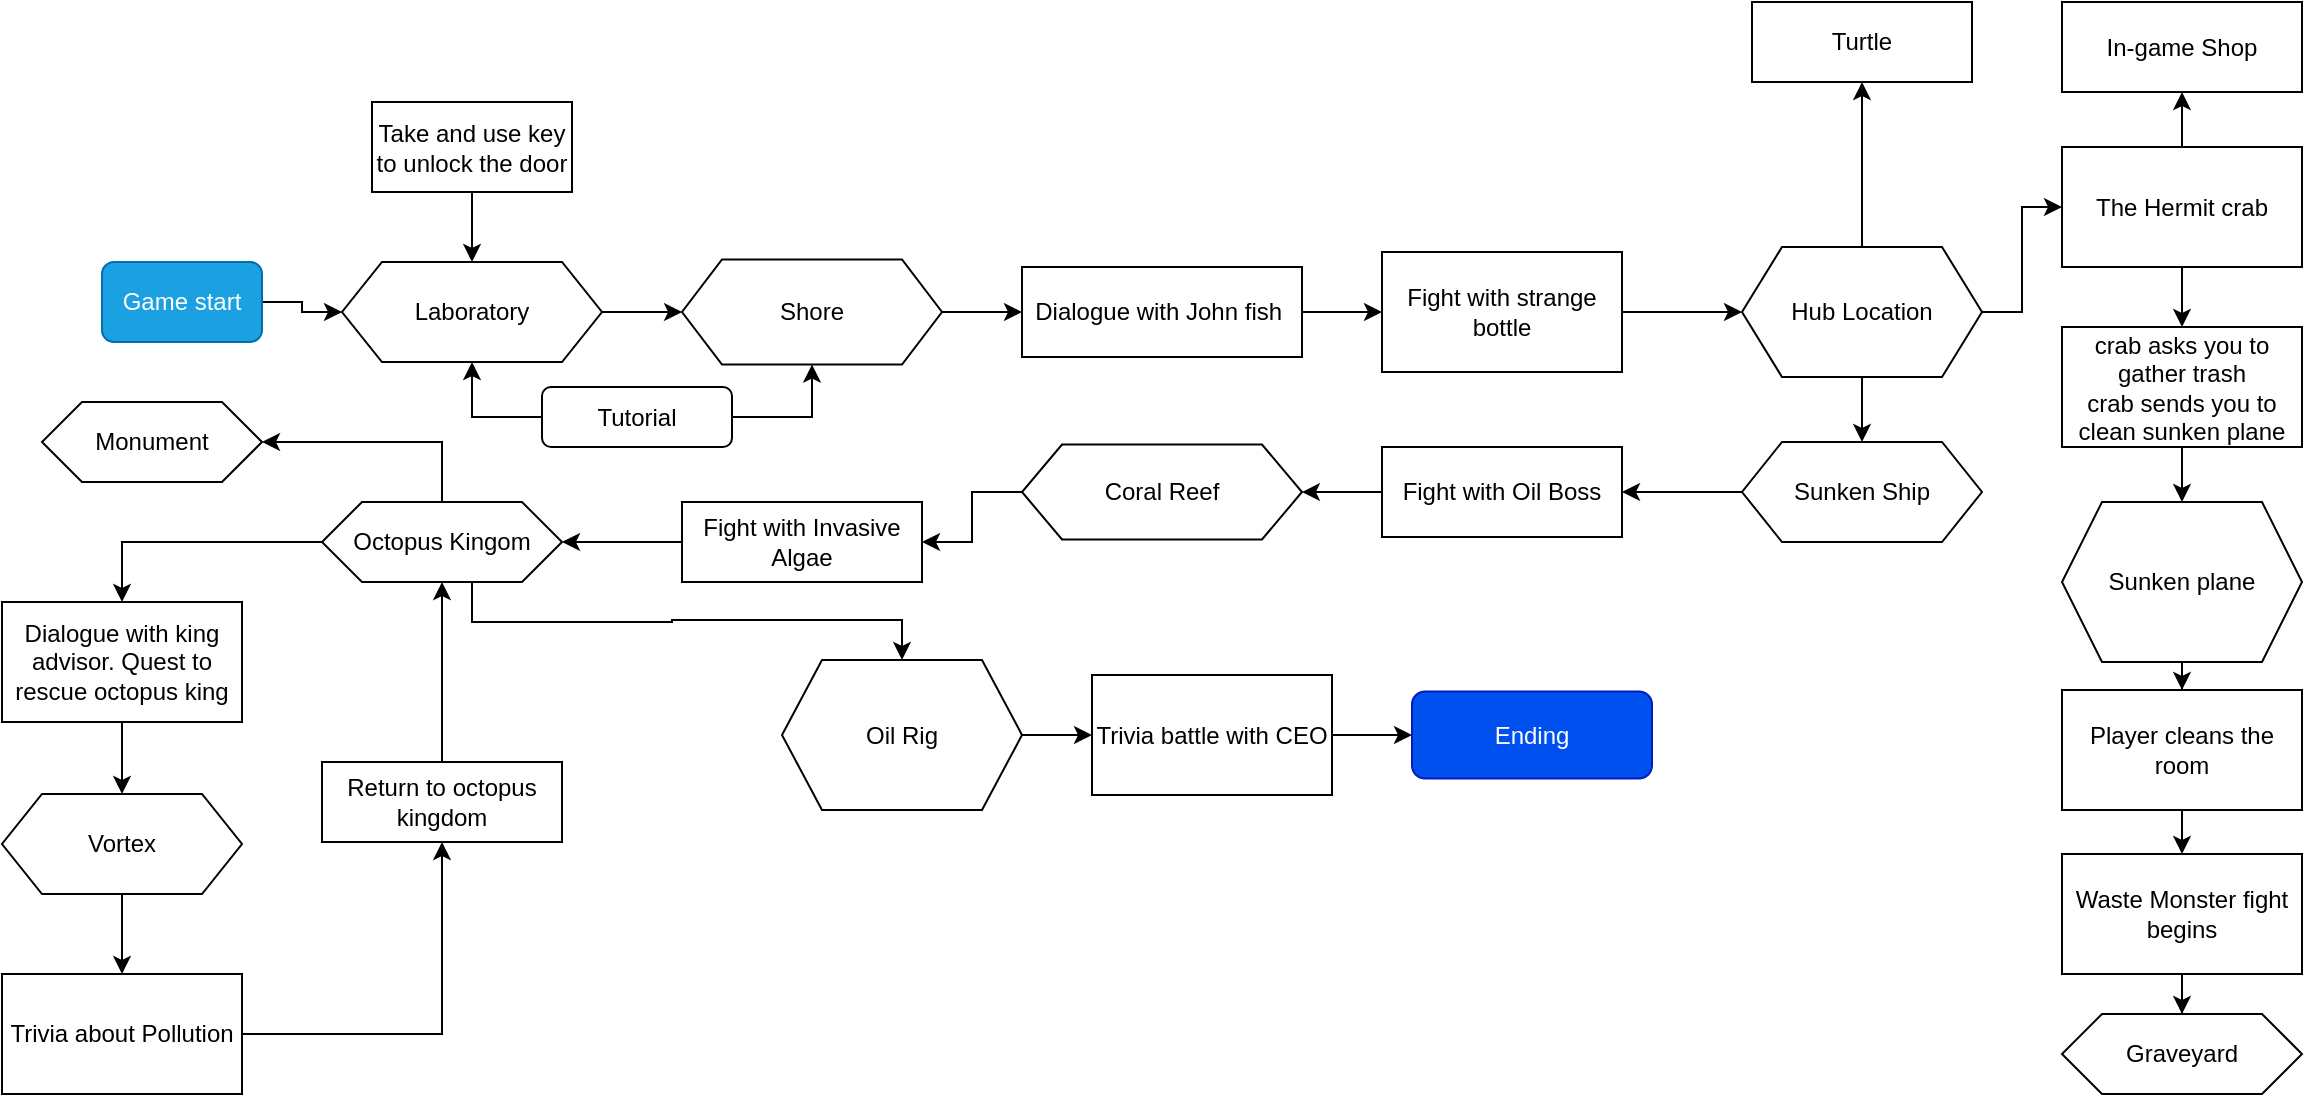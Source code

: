 <mxfile version="25.0.3">
  <diagram id="C5RBs43oDa-KdzZeNtuy" name="Page-1">
    <mxGraphModel dx="2430" dy="674" grid="1" gridSize="10" guides="1" tooltips="1" connect="1" arrows="1" fold="1" page="1" pageScale="1" pageWidth="1169" pageHeight="827" math="0" shadow="0">
      <root>
        <mxCell id="WIyWlLk6GJQsqaUBKTNV-0" />
        <mxCell id="WIyWlLk6GJQsqaUBKTNV-1" parent="WIyWlLk6GJQsqaUBKTNV-0" />
        <mxCell id="k1QMkolN6IlTNRxzYxFX-5" value="" style="edgeStyle=orthogonalEdgeStyle;rounded=0;orthogonalLoop=1;jettySize=auto;html=1;" edge="1" parent="WIyWlLk6GJQsqaUBKTNV-1" source="k1QMkolN6IlTNRxzYxFX-0" target="k1QMkolN6IlTNRxzYxFX-1">
          <mxGeometry relative="1" as="geometry" />
        </mxCell>
        <mxCell id="k1QMkolN6IlTNRxzYxFX-0" value="Game start" style="rounded=1;whiteSpace=wrap;html=1;fillColor=#1ba1e2;strokeColor=#006EAF;fontColor=#ffffff;" vertex="1" parent="WIyWlLk6GJQsqaUBKTNV-1">
          <mxGeometry y="200" width="80" height="40" as="geometry" />
        </mxCell>
        <mxCell id="k1QMkolN6IlTNRxzYxFX-11" value="" style="edgeStyle=orthogonalEdgeStyle;rounded=0;orthogonalLoop=1;jettySize=auto;html=1;" edge="1" parent="WIyWlLk6GJQsqaUBKTNV-1" source="k1QMkolN6IlTNRxzYxFX-1" target="k1QMkolN6IlTNRxzYxFX-10">
          <mxGeometry relative="1" as="geometry" />
        </mxCell>
        <mxCell id="k1QMkolN6IlTNRxzYxFX-1" value="Laboratory" style="shape=hexagon;perimeter=hexagonPerimeter2;whiteSpace=wrap;html=1;fixedSize=1;" vertex="1" parent="WIyWlLk6GJQsqaUBKTNV-1">
          <mxGeometry x="120" y="200" width="130" height="50" as="geometry" />
        </mxCell>
        <mxCell id="k1QMkolN6IlTNRxzYxFX-12" style="edgeStyle=orthogonalEdgeStyle;rounded=0;orthogonalLoop=1;jettySize=auto;html=1;exitX=1;exitY=0.5;exitDx=0;exitDy=0;entryX=0.5;entryY=1;entryDx=0;entryDy=0;" edge="1" parent="WIyWlLk6GJQsqaUBKTNV-1" source="k1QMkolN6IlTNRxzYxFX-6" target="k1QMkolN6IlTNRxzYxFX-10">
          <mxGeometry relative="1" as="geometry" />
        </mxCell>
        <mxCell id="k1QMkolN6IlTNRxzYxFX-13" style="edgeStyle=orthogonalEdgeStyle;rounded=0;orthogonalLoop=1;jettySize=auto;html=1;exitX=0;exitY=0.5;exitDx=0;exitDy=0;entryX=0.5;entryY=1;entryDx=0;entryDy=0;" edge="1" parent="WIyWlLk6GJQsqaUBKTNV-1" source="k1QMkolN6IlTNRxzYxFX-6" target="k1QMkolN6IlTNRxzYxFX-1">
          <mxGeometry relative="1" as="geometry" />
        </mxCell>
        <mxCell id="k1QMkolN6IlTNRxzYxFX-6" value="Tutorial" style="rounded=1;whiteSpace=wrap;html=1;" vertex="1" parent="WIyWlLk6GJQsqaUBKTNV-1">
          <mxGeometry x="220" y="262.5" width="95" height="30" as="geometry" />
        </mxCell>
        <mxCell id="k1QMkolN6IlTNRxzYxFX-9" value="" style="edgeStyle=orthogonalEdgeStyle;rounded=0;orthogonalLoop=1;jettySize=auto;html=1;" edge="1" parent="WIyWlLk6GJQsqaUBKTNV-1" source="k1QMkolN6IlTNRxzYxFX-8" target="k1QMkolN6IlTNRxzYxFX-1">
          <mxGeometry relative="1" as="geometry" />
        </mxCell>
        <mxCell id="k1QMkolN6IlTNRxzYxFX-8" value="Take and use key to unlock the door" style="rounded=0;whiteSpace=wrap;html=1;" vertex="1" parent="WIyWlLk6GJQsqaUBKTNV-1">
          <mxGeometry x="135" y="120" width="100" height="45" as="geometry" />
        </mxCell>
        <mxCell id="k1QMkolN6IlTNRxzYxFX-17" value="" style="edgeStyle=orthogonalEdgeStyle;rounded=0;orthogonalLoop=1;jettySize=auto;html=1;" edge="1" parent="WIyWlLk6GJQsqaUBKTNV-1" source="k1QMkolN6IlTNRxzYxFX-10" target="k1QMkolN6IlTNRxzYxFX-14">
          <mxGeometry relative="1" as="geometry" />
        </mxCell>
        <mxCell id="k1QMkolN6IlTNRxzYxFX-10" value="Shore" style="shape=hexagon;perimeter=hexagonPerimeter2;whiteSpace=wrap;html=1;fixedSize=1;" vertex="1" parent="WIyWlLk6GJQsqaUBKTNV-1">
          <mxGeometry x="290" y="198.75" width="130" height="52.5" as="geometry" />
        </mxCell>
        <mxCell id="k1QMkolN6IlTNRxzYxFX-19" value="" style="edgeStyle=orthogonalEdgeStyle;rounded=0;orthogonalLoop=1;jettySize=auto;html=1;" edge="1" parent="WIyWlLk6GJQsqaUBKTNV-1" source="k1QMkolN6IlTNRxzYxFX-14" target="k1QMkolN6IlTNRxzYxFX-18">
          <mxGeometry relative="1" as="geometry" />
        </mxCell>
        <mxCell id="k1QMkolN6IlTNRxzYxFX-14" value="Dialogue with John fish&amp;nbsp;" style="rounded=0;whiteSpace=wrap;html=1;" vertex="1" parent="WIyWlLk6GJQsqaUBKTNV-1">
          <mxGeometry x="460" y="202.5" width="140" height="45" as="geometry" />
        </mxCell>
        <mxCell id="k1QMkolN6IlTNRxzYxFX-21" value="" style="edgeStyle=orthogonalEdgeStyle;rounded=0;orthogonalLoop=1;jettySize=auto;html=1;" edge="1" parent="WIyWlLk6GJQsqaUBKTNV-1" source="k1QMkolN6IlTNRxzYxFX-18" target="k1QMkolN6IlTNRxzYxFX-20">
          <mxGeometry relative="1" as="geometry" />
        </mxCell>
        <mxCell id="k1QMkolN6IlTNRxzYxFX-18" value="Fight with strange bottle" style="whiteSpace=wrap;html=1;rounded=0;" vertex="1" parent="WIyWlLk6GJQsqaUBKTNV-1">
          <mxGeometry x="640" y="195" width="120" height="60" as="geometry" />
        </mxCell>
        <mxCell id="k1QMkolN6IlTNRxzYxFX-23" value="" style="edgeStyle=orthogonalEdgeStyle;rounded=0;orthogonalLoop=1;jettySize=auto;html=1;" edge="1" parent="WIyWlLk6GJQsqaUBKTNV-1" source="k1QMkolN6IlTNRxzYxFX-20" target="k1QMkolN6IlTNRxzYxFX-22">
          <mxGeometry relative="1" as="geometry" />
        </mxCell>
        <mxCell id="k1QMkolN6IlTNRxzYxFX-27" value="" style="edgeStyle=orthogonalEdgeStyle;rounded=0;orthogonalLoop=1;jettySize=auto;html=1;" edge="1" parent="WIyWlLk6GJQsqaUBKTNV-1" source="k1QMkolN6IlTNRxzYxFX-20" target="k1QMkolN6IlTNRxzYxFX-26">
          <mxGeometry relative="1" as="geometry" />
        </mxCell>
        <mxCell id="k1QMkolN6IlTNRxzYxFX-42" value="" style="edgeStyle=orthogonalEdgeStyle;rounded=0;orthogonalLoop=1;jettySize=auto;html=1;" edge="1" parent="WIyWlLk6GJQsqaUBKTNV-1" source="k1QMkolN6IlTNRxzYxFX-20" target="k1QMkolN6IlTNRxzYxFX-41">
          <mxGeometry relative="1" as="geometry" />
        </mxCell>
        <mxCell id="k1QMkolN6IlTNRxzYxFX-20" value="Hub Location" style="shape=hexagon;perimeter=hexagonPerimeter2;whiteSpace=wrap;html=1;fixedSize=1;rounded=0;" vertex="1" parent="WIyWlLk6GJQsqaUBKTNV-1">
          <mxGeometry x="820" y="192.5" width="120" height="65" as="geometry" />
        </mxCell>
        <mxCell id="k1QMkolN6IlTNRxzYxFX-25" value="" style="edgeStyle=orthogonalEdgeStyle;rounded=0;orthogonalLoop=1;jettySize=auto;html=1;" edge="1" parent="WIyWlLk6GJQsqaUBKTNV-1" source="k1QMkolN6IlTNRxzYxFX-22" target="k1QMkolN6IlTNRxzYxFX-24">
          <mxGeometry relative="1" as="geometry" />
        </mxCell>
        <mxCell id="k1QMkolN6IlTNRxzYxFX-31" value="" style="edgeStyle=orthogonalEdgeStyle;rounded=0;orthogonalLoop=1;jettySize=auto;html=1;" edge="1" parent="WIyWlLk6GJQsqaUBKTNV-1" source="k1QMkolN6IlTNRxzYxFX-22" target="k1QMkolN6IlTNRxzYxFX-30">
          <mxGeometry relative="1" as="geometry" />
        </mxCell>
        <mxCell id="k1QMkolN6IlTNRxzYxFX-22" value="The Hermit crab" style="whiteSpace=wrap;html=1;rounded=0;" vertex="1" parent="WIyWlLk6GJQsqaUBKTNV-1">
          <mxGeometry x="980" y="142.5" width="120" height="60" as="geometry" />
        </mxCell>
        <mxCell id="k1QMkolN6IlTNRxzYxFX-24" value="In-game Shop" style="whiteSpace=wrap;html=1;rounded=0;" vertex="1" parent="WIyWlLk6GJQsqaUBKTNV-1">
          <mxGeometry x="980" y="70" width="120" height="45" as="geometry" />
        </mxCell>
        <mxCell id="k1QMkolN6IlTNRxzYxFX-26" value="Turtle" style="whiteSpace=wrap;html=1;rounded=0;" vertex="1" parent="WIyWlLk6GJQsqaUBKTNV-1">
          <mxGeometry x="825" y="70" width="110" height="40" as="geometry" />
        </mxCell>
        <mxCell id="k1QMkolN6IlTNRxzYxFX-34" value="" style="edgeStyle=orthogonalEdgeStyle;rounded=0;orthogonalLoop=1;jettySize=auto;html=1;" edge="1" parent="WIyWlLk6GJQsqaUBKTNV-1" source="k1QMkolN6IlTNRxzYxFX-28" target="k1QMkolN6IlTNRxzYxFX-33">
          <mxGeometry relative="1" as="geometry" />
        </mxCell>
        <mxCell id="k1QMkolN6IlTNRxzYxFX-28" value="Sunken plane" style="shape=hexagon;perimeter=hexagonPerimeter2;whiteSpace=wrap;html=1;fixedSize=1;rounded=0;" vertex="1" parent="WIyWlLk6GJQsqaUBKTNV-1">
          <mxGeometry x="980" y="320" width="120" height="80" as="geometry" />
        </mxCell>
        <mxCell id="k1QMkolN6IlTNRxzYxFX-32" value="" style="edgeStyle=orthogonalEdgeStyle;rounded=0;orthogonalLoop=1;jettySize=auto;html=1;" edge="1" parent="WIyWlLk6GJQsqaUBKTNV-1" source="k1QMkolN6IlTNRxzYxFX-30" target="k1QMkolN6IlTNRxzYxFX-28">
          <mxGeometry relative="1" as="geometry" />
        </mxCell>
        <mxCell id="k1QMkolN6IlTNRxzYxFX-30" value="crab asks you to gather trash&lt;div&gt;crab sends you to clean sunken plane&lt;/div&gt;" style="whiteSpace=wrap;html=1;rounded=0;" vertex="1" parent="WIyWlLk6GJQsqaUBKTNV-1">
          <mxGeometry x="980" y="232.5" width="120" height="60" as="geometry" />
        </mxCell>
        <mxCell id="k1QMkolN6IlTNRxzYxFX-36" value="" style="edgeStyle=orthogonalEdgeStyle;rounded=0;orthogonalLoop=1;jettySize=auto;html=1;" edge="1" parent="WIyWlLk6GJQsqaUBKTNV-1" source="k1QMkolN6IlTNRxzYxFX-33" target="k1QMkolN6IlTNRxzYxFX-35">
          <mxGeometry relative="1" as="geometry" />
        </mxCell>
        <mxCell id="k1QMkolN6IlTNRxzYxFX-33" value="Player cleans the room" style="whiteSpace=wrap;html=1;rounded=0;" vertex="1" parent="WIyWlLk6GJQsqaUBKTNV-1">
          <mxGeometry x="980" y="414" width="120" height="60" as="geometry" />
        </mxCell>
        <mxCell id="k1QMkolN6IlTNRxzYxFX-40" value="" style="edgeStyle=orthogonalEdgeStyle;rounded=0;orthogonalLoop=1;jettySize=auto;html=1;" edge="1" parent="WIyWlLk6GJQsqaUBKTNV-1" source="k1QMkolN6IlTNRxzYxFX-35" target="k1QMkolN6IlTNRxzYxFX-39">
          <mxGeometry relative="1" as="geometry" />
        </mxCell>
        <mxCell id="k1QMkolN6IlTNRxzYxFX-35" value="Waste Monster fight begins" style="whiteSpace=wrap;html=1;rounded=0;" vertex="1" parent="WIyWlLk6GJQsqaUBKTNV-1">
          <mxGeometry x="980" y="496" width="120" height="60" as="geometry" />
        </mxCell>
        <mxCell id="k1QMkolN6IlTNRxzYxFX-39" value="Graveyard" style="shape=hexagon;perimeter=hexagonPerimeter2;whiteSpace=wrap;html=1;fixedSize=1;rounded=0;" vertex="1" parent="WIyWlLk6GJQsqaUBKTNV-1">
          <mxGeometry x="980" y="576" width="120" height="40" as="geometry" />
        </mxCell>
        <mxCell id="k1QMkolN6IlTNRxzYxFX-44" value="" style="edgeStyle=orthogonalEdgeStyle;rounded=0;orthogonalLoop=1;jettySize=auto;html=1;" edge="1" parent="WIyWlLk6GJQsqaUBKTNV-1" source="k1QMkolN6IlTNRxzYxFX-41" target="k1QMkolN6IlTNRxzYxFX-43">
          <mxGeometry relative="1" as="geometry" />
        </mxCell>
        <mxCell id="k1QMkolN6IlTNRxzYxFX-41" value="Sunken Ship" style="shape=hexagon;perimeter=hexagonPerimeter2;whiteSpace=wrap;html=1;fixedSize=1;rounded=0;" vertex="1" parent="WIyWlLk6GJQsqaUBKTNV-1">
          <mxGeometry x="820" y="290" width="120" height="50" as="geometry" />
        </mxCell>
        <mxCell id="k1QMkolN6IlTNRxzYxFX-46" value="" style="edgeStyle=orthogonalEdgeStyle;rounded=0;orthogonalLoop=1;jettySize=auto;html=1;" edge="1" parent="WIyWlLk6GJQsqaUBKTNV-1" source="k1QMkolN6IlTNRxzYxFX-43" target="k1QMkolN6IlTNRxzYxFX-45">
          <mxGeometry relative="1" as="geometry" />
        </mxCell>
        <mxCell id="k1QMkolN6IlTNRxzYxFX-43" value="Fight with Oil Boss" style="whiteSpace=wrap;html=1;rounded=0;" vertex="1" parent="WIyWlLk6GJQsqaUBKTNV-1">
          <mxGeometry x="640" y="292.5" width="120" height="45" as="geometry" />
        </mxCell>
        <mxCell id="k1QMkolN6IlTNRxzYxFX-48" style="edgeStyle=orthogonalEdgeStyle;rounded=0;orthogonalLoop=1;jettySize=auto;html=1;exitX=0;exitY=0.5;exitDx=0;exitDy=0;entryX=1;entryY=0.5;entryDx=0;entryDy=0;" edge="1" parent="WIyWlLk6GJQsqaUBKTNV-1" source="k1QMkolN6IlTNRxzYxFX-45" target="k1QMkolN6IlTNRxzYxFX-47">
          <mxGeometry relative="1" as="geometry" />
        </mxCell>
        <mxCell id="k1QMkolN6IlTNRxzYxFX-45" value="Coral Reef" style="shape=hexagon;perimeter=hexagonPerimeter2;whiteSpace=wrap;html=1;fixedSize=1;rounded=0;" vertex="1" parent="WIyWlLk6GJQsqaUBKTNV-1">
          <mxGeometry x="460" y="291.25" width="140" height="47.5" as="geometry" />
        </mxCell>
        <mxCell id="k1QMkolN6IlTNRxzYxFX-50" value="" style="edgeStyle=orthogonalEdgeStyle;rounded=0;orthogonalLoop=1;jettySize=auto;html=1;" edge="1" parent="WIyWlLk6GJQsqaUBKTNV-1" source="k1QMkolN6IlTNRxzYxFX-47" target="k1QMkolN6IlTNRxzYxFX-49">
          <mxGeometry relative="1" as="geometry" />
        </mxCell>
        <mxCell id="k1QMkolN6IlTNRxzYxFX-47" value="Fight with Invasive Algae" style="rounded=0;whiteSpace=wrap;html=1;" vertex="1" parent="WIyWlLk6GJQsqaUBKTNV-1">
          <mxGeometry x="290" y="320" width="120" height="40" as="geometry" />
        </mxCell>
        <mxCell id="k1QMkolN6IlTNRxzYxFX-63" style="edgeStyle=orthogonalEdgeStyle;rounded=0;orthogonalLoop=1;jettySize=auto;html=1;exitX=0.5;exitY=0;exitDx=0;exitDy=0;entryX=1;entryY=0.5;entryDx=0;entryDy=0;" edge="1" parent="WIyWlLk6GJQsqaUBKTNV-1" source="k1QMkolN6IlTNRxzYxFX-49" target="k1QMkolN6IlTNRxzYxFX-51">
          <mxGeometry relative="1" as="geometry" />
        </mxCell>
        <mxCell id="k1QMkolN6IlTNRxzYxFX-64" style="edgeStyle=orthogonalEdgeStyle;rounded=0;orthogonalLoop=1;jettySize=auto;html=1;exitX=0;exitY=0.5;exitDx=0;exitDy=0;" edge="1" parent="WIyWlLk6GJQsqaUBKTNV-1" source="k1QMkolN6IlTNRxzYxFX-49" target="k1QMkolN6IlTNRxzYxFX-55">
          <mxGeometry relative="1" as="geometry" />
        </mxCell>
        <mxCell id="k1QMkolN6IlTNRxzYxFX-66" style="edgeStyle=orthogonalEdgeStyle;rounded=0;orthogonalLoop=1;jettySize=auto;html=1;exitX=0.625;exitY=1;exitDx=0;exitDy=0;entryX=0.5;entryY=0;entryDx=0;entryDy=0;" edge="1" parent="WIyWlLk6GJQsqaUBKTNV-1" source="k1QMkolN6IlTNRxzYxFX-49" target="k1QMkolN6IlTNRxzYxFX-67">
          <mxGeometry relative="1" as="geometry">
            <mxPoint x="300" y="460" as="targetPoint" />
          </mxGeometry>
        </mxCell>
        <mxCell id="k1QMkolN6IlTNRxzYxFX-49" value="Octopus Kingom" style="shape=hexagon;perimeter=hexagonPerimeter2;whiteSpace=wrap;html=1;fixedSize=1;rounded=0;" vertex="1" parent="WIyWlLk6GJQsqaUBKTNV-1">
          <mxGeometry x="110" y="320" width="120" height="40" as="geometry" />
        </mxCell>
        <mxCell id="k1QMkolN6IlTNRxzYxFX-51" value="Monument" style="shape=hexagon;perimeter=hexagonPerimeter2;whiteSpace=wrap;html=1;fixedSize=1;rounded=0;" vertex="1" parent="WIyWlLk6GJQsqaUBKTNV-1">
          <mxGeometry x="-30" y="270" width="110" height="40" as="geometry" />
        </mxCell>
        <mxCell id="k1QMkolN6IlTNRxzYxFX-58" value="" style="edgeStyle=orthogonalEdgeStyle;rounded=0;orthogonalLoop=1;jettySize=auto;html=1;" edge="1" parent="WIyWlLk6GJQsqaUBKTNV-1" source="k1QMkolN6IlTNRxzYxFX-55" target="k1QMkolN6IlTNRxzYxFX-57">
          <mxGeometry relative="1" as="geometry" />
        </mxCell>
        <mxCell id="k1QMkolN6IlTNRxzYxFX-55" value="Dialogue with king advisor. Quest to rescue octopus king" style="whiteSpace=wrap;html=1;rounded=0;" vertex="1" parent="WIyWlLk6GJQsqaUBKTNV-1">
          <mxGeometry x="-50" y="370" width="120" height="60" as="geometry" />
        </mxCell>
        <mxCell id="k1QMkolN6IlTNRxzYxFX-60" value="" style="edgeStyle=orthogonalEdgeStyle;rounded=0;orthogonalLoop=1;jettySize=auto;html=1;" edge="1" parent="WIyWlLk6GJQsqaUBKTNV-1" source="k1QMkolN6IlTNRxzYxFX-57" target="k1QMkolN6IlTNRxzYxFX-59">
          <mxGeometry relative="1" as="geometry" />
        </mxCell>
        <mxCell id="k1QMkolN6IlTNRxzYxFX-57" value="Vortex" style="shape=hexagon;perimeter=hexagonPerimeter2;whiteSpace=wrap;html=1;fixedSize=1;rounded=0;" vertex="1" parent="WIyWlLk6GJQsqaUBKTNV-1">
          <mxGeometry x="-50" y="466" width="120" height="50" as="geometry" />
        </mxCell>
        <mxCell id="k1QMkolN6IlTNRxzYxFX-62" value="" style="edgeStyle=orthogonalEdgeStyle;rounded=0;orthogonalLoop=1;jettySize=auto;html=1;" edge="1" parent="WIyWlLk6GJQsqaUBKTNV-1" source="k1QMkolN6IlTNRxzYxFX-59" target="k1QMkolN6IlTNRxzYxFX-61">
          <mxGeometry relative="1" as="geometry" />
        </mxCell>
        <mxCell id="k1QMkolN6IlTNRxzYxFX-59" value="Trivia about Pollution" style="whiteSpace=wrap;html=1;rounded=0;" vertex="1" parent="WIyWlLk6GJQsqaUBKTNV-1">
          <mxGeometry x="-50" y="556" width="120" height="60" as="geometry" />
        </mxCell>
        <mxCell id="k1QMkolN6IlTNRxzYxFX-65" style="edgeStyle=orthogonalEdgeStyle;rounded=0;orthogonalLoop=1;jettySize=auto;html=1;exitX=0.5;exitY=0;exitDx=0;exitDy=0;entryX=0.5;entryY=1;entryDx=0;entryDy=0;" edge="1" parent="WIyWlLk6GJQsqaUBKTNV-1" source="k1QMkolN6IlTNRxzYxFX-61" target="k1QMkolN6IlTNRxzYxFX-49">
          <mxGeometry relative="1" as="geometry" />
        </mxCell>
        <mxCell id="k1QMkolN6IlTNRxzYxFX-61" value="Return to octopus kingdom" style="whiteSpace=wrap;html=1;rounded=0;" vertex="1" parent="WIyWlLk6GJQsqaUBKTNV-1">
          <mxGeometry x="110" y="450" width="120" height="40" as="geometry" />
        </mxCell>
        <mxCell id="k1QMkolN6IlTNRxzYxFX-69" value="" style="edgeStyle=orthogonalEdgeStyle;rounded=0;orthogonalLoop=1;jettySize=auto;html=1;" edge="1" parent="WIyWlLk6GJQsqaUBKTNV-1" source="k1QMkolN6IlTNRxzYxFX-67" target="k1QMkolN6IlTNRxzYxFX-68">
          <mxGeometry relative="1" as="geometry" />
        </mxCell>
        <mxCell id="k1QMkolN6IlTNRxzYxFX-67" value="Oil Rig" style="shape=hexagon;perimeter=hexagonPerimeter2;whiteSpace=wrap;html=1;fixedSize=1;" vertex="1" parent="WIyWlLk6GJQsqaUBKTNV-1">
          <mxGeometry x="340" y="399" width="120" height="75" as="geometry" />
        </mxCell>
        <mxCell id="k1QMkolN6IlTNRxzYxFX-71" value="" style="edgeStyle=orthogonalEdgeStyle;rounded=0;orthogonalLoop=1;jettySize=auto;html=1;" edge="1" parent="WIyWlLk6GJQsqaUBKTNV-1" source="k1QMkolN6IlTNRxzYxFX-68" target="k1QMkolN6IlTNRxzYxFX-70">
          <mxGeometry relative="1" as="geometry" />
        </mxCell>
        <mxCell id="k1QMkolN6IlTNRxzYxFX-68" value="Trivia battle with CEO" style="whiteSpace=wrap;html=1;" vertex="1" parent="WIyWlLk6GJQsqaUBKTNV-1">
          <mxGeometry x="495" y="406.5" width="120" height="60" as="geometry" />
        </mxCell>
        <mxCell id="k1QMkolN6IlTNRxzYxFX-70" value="Ending" style="rounded=1;whiteSpace=wrap;html=1;fillColor=#0050ef;fontColor=#ffffff;strokeColor=#001DBC;" vertex="1" parent="WIyWlLk6GJQsqaUBKTNV-1">
          <mxGeometry x="655" y="414.75" width="120" height="43.5" as="geometry" />
        </mxCell>
      </root>
    </mxGraphModel>
  </diagram>
</mxfile>
